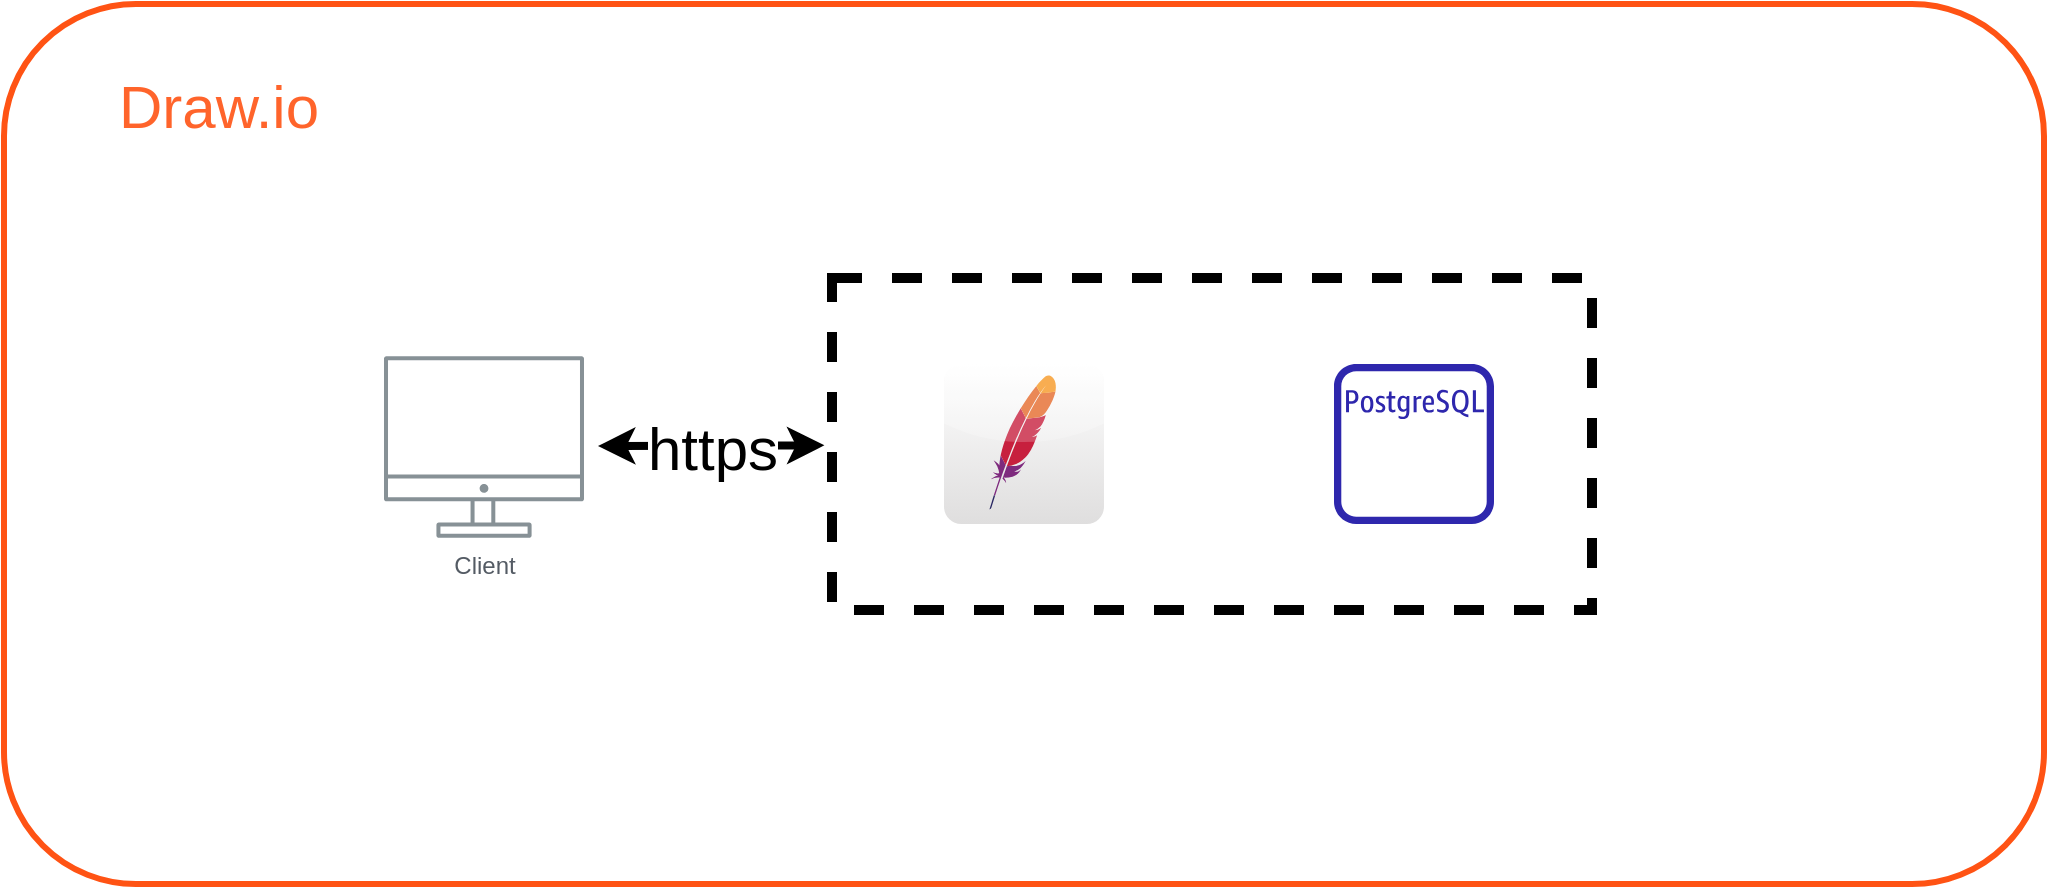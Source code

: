 <mxfile version="20.6.2" type="github">
  <diagram id="Ht1M8jgEwFfnCIfOTk4-" name="Page-1">
    <mxGraphModel dx="1350" dy="732" grid="1" gridSize="10" guides="1" tooltips="1" connect="1" arrows="1" fold="1" page="1" pageScale="1" pageWidth="1169" pageHeight="827" math="0" shadow="0">
      <root>
        <mxCell id="0" />
        <mxCell id="1" parent="0" />
        <mxCell id="UEzPUAAOIrF-is8g5C7q-109" value="&lt;div&gt;Client&lt;/div&gt;&lt;div&gt;&lt;br&gt;&lt;/div&gt;" style="outlineConnect=0;gradientColor=none;fontColor=#545B64;strokeColor=none;fillColor=#879196;dashed=0;verticalLabelPosition=bottom;verticalAlign=top;align=center;html=1;fontSize=12;fontStyle=0;aspect=fixed;shape=mxgraph.aws4.illustration_desktop;pointerEvents=1;labelBackgroundColor=#ffffff;" parent="1" vertex="1">
          <mxGeometry x="283" y="370" width="100" height="91" as="geometry" />
        </mxCell>
        <mxCell id="Y8FRlR6LI_EW2aDHlQSC-1" value="" style="sketch=0;outlineConnect=0;fontColor=#232F3E;gradientColor=none;fillColor=#2E27AD;strokeColor=none;dashed=0;verticalLabelPosition=bottom;verticalAlign=top;align=center;html=1;fontSize=12;fontStyle=0;aspect=fixed;pointerEvents=1;shape=mxgraph.aws4.rds_postgresql_instance_alt;" parent="1" vertex="1">
          <mxGeometry x="758" y="374" width="80" height="80" as="geometry" />
        </mxCell>
        <mxCell id="Y8FRlR6LI_EW2aDHlQSC-2" value="" style="dashed=0;outlineConnect=0;html=1;align=center;labelPosition=center;verticalLabelPosition=bottom;verticalAlign=top;shape=mxgraph.webicons.apache;gradientColor=#DFDEDE" parent="1" vertex="1">
          <mxGeometry x="563" y="374" width="80" height="80" as="geometry" />
        </mxCell>
        <mxCell id="6ciUN1QbZPSy4jL6s6Ek-1" value="" style="shape=image;html=1;verticalAlign=top;verticalLabelPosition=bottom;labelBackgroundColor=#ffffff;imageAspect=0;aspect=fixed;image=https://cdn2.iconfinder.com/data/icons/boxicons-logos/24/bxl-django-128.png" parent="1" vertex="1">
          <mxGeometry x="653" y="370" width="88" height="88" as="geometry" />
        </mxCell>
        <mxCell id="6ciUN1QbZPSy4jL6s6Ek-3" value="" style="rounded=0;whiteSpace=wrap;html=1;dashed=1;strokeWidth=5;fillColor=none;" parent="1" vertex="1">
          <mxGeometry x="507" y="331" width="380" height="166" as="geometry" />
        </mxCell>
        <mxCell id="6ciUN1QbZPSy4jL6s6Ek-4" value="" style="endArrow=classic;startArrow=classic;html=1;rounded=1;entryX=-0.01;entryY=0.504;entryDx=0;entryDy=0;entryPerimeter=0;jumpSize=60;strokeColor=default;sketch=0;strokeWidth=4;" parent="1" target="6ciUN1QbZPSy4jL6s6Ek-3" edge="1">
          <mxGeometry width="50" height="50" relative="1" as="geometry">
            <mxPoint x="390" y="415" as="sourcePoint" />
            <mxPoint x="450" y="380" as="targetPoint" />
          </mxGeometry>
        </mxCell>
        <mxCell id="6ciUN1QbZPSy4jL6s6Ek-5" value="https" style="edgeLabel;html=1;align=center;verticalAlign=middle;resizable=0;points=[];fontSize=30;" parent="6ciUN1QbZPSy4jL6s6Ek-4" vertex="1" connectable="0">
          <mxGeometry x="-0.129" y="-2" relative="1" as="geometry">
            <mxPoint x="7" y="-1" as="offset" />
          </mxGeometry>
        </mxCell>
        <mxCell id="6ciUN1QbZPSy4jL6s6Ek-6" value="" style="rounded=1;whiteSpace=wrap;html=1;strokeWidth=3;fontSize=30;fillColor=none;strokeColor=#FF5314;" parent="1" vertex="1">
          <mxGeometry x="93" y="194" width="1020" height="440" as="geometry" />
        </mxCell>
        <mxCell id="6ciUN1QbZPSy4jL6s6Ek-7" value="&lt;font color=&quot;#FF642B&quot;&gt;Draw.io&lt;/font&gt;" style="text;html=1;align=center;verticalAlign=middle;resizable=0;points=[];autosize=1;strokeColor=none;fillColor=none;fontSize=30;" parent="1" vertex="1">
          <mxGeometry x="140" y="220" width="120" height="50" as="geometry" />
        </mxCell>
      </root>
    </mxGraphModel>
  </diagram>
</mxfile>
